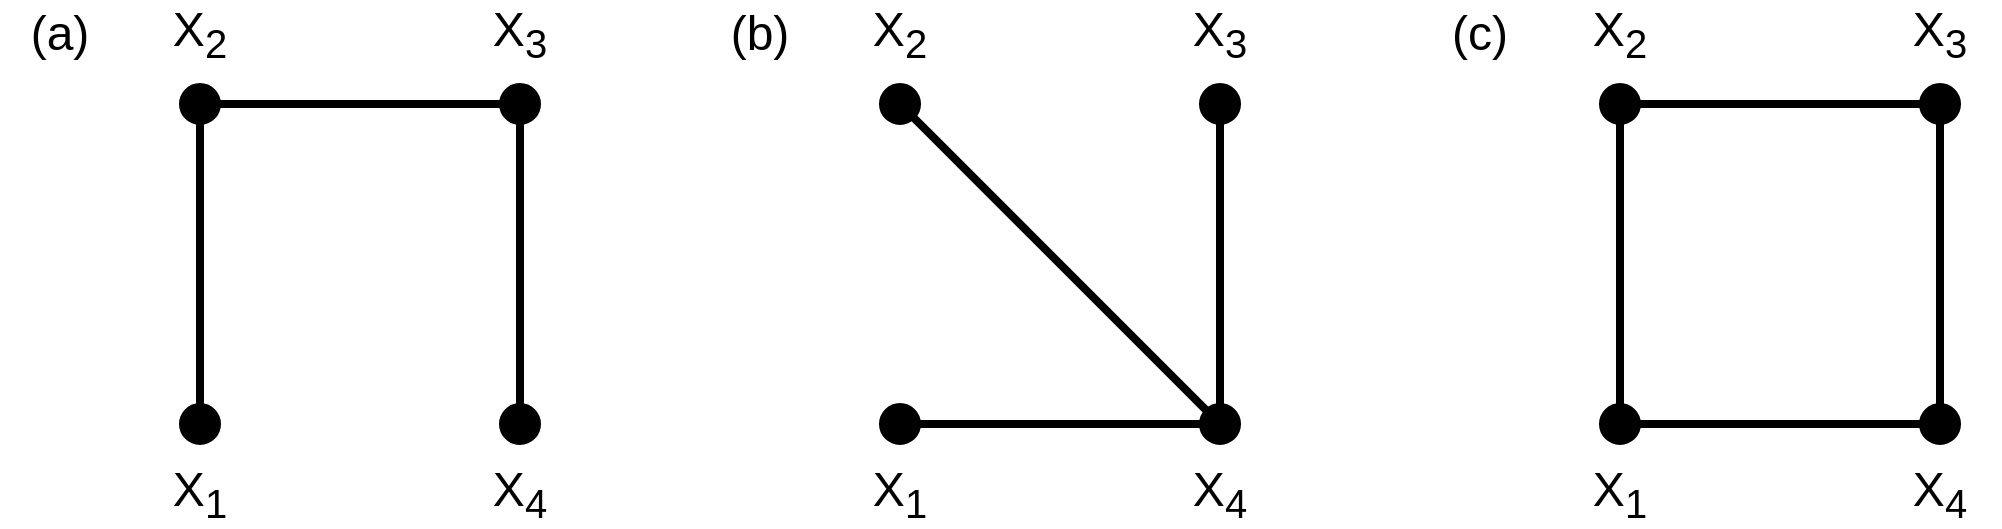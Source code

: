 <mxfile version="24.7.17">
  <diagram name="Page-1" id="9ws3OG60d8IcmYPNSyHx">
    <mxGraphModel dx="1434" dy="870" grid="1" gridSize="10" guides="1" tooltips="1" connect="1" arrows="1" fold="1" page="1" pageScale="1" pageWidth="827" pageHeight="1169" math="0" shadow="0">
      <root>
        <mxCell id="0" />
        <mxCell id="1" parent="0" />
        <mxCell id="9E_pVvgxMgqQgSAn5JMx-1" value="" style="ellipse;whiteSpace=wrap;html=1;fillColor=#000000;" vertex="1" parent="1">
          <mxGeometry x="150" y="310" width="20" height="20" as="geometry" />
        </mxCell>
        <mxCell id="9E_pVvgxMgqQgSAn5JMx-11" style="edgeStyle=orthogonalEdgeStyle;rounded=0;orthogonalLoop=1;jettySize=auto;html=1;exitX=0.5;exitY=1;exitDx=0;exitDy=0;" edge="1" parent="1" source="9E_pVvgxMgqQgSAn5JMx-2">
          <mxGeometry relative="1" as="geometry">
            <mxPoint x="320" y="160" as="targetPoint" />
          </mxGeometry>
        </mxCell>
        <mxCell id="9E_pVvgxMgqQgSAn5JMx-2" value="" style="ellipse;whiteSpace=wrap;html=1;fillColor=#000000;" vertex="1" parent="1">
          <mxGeometry x="310" y="150" width="20" height="20" as="geometry" />
        </mxCell>
        <mxCell id="9E_pVvgxMgqQgSAn5JMx-3" value="" style="ellipse;whiteSpace=wrap;html=1;fillColor=#000000;" vertex="1" parent="1">
          <mxGeometry x="150" y="150" width="20" height="20" as="geometry" />
        </mxCell>
        <mxCell id="9E_pVvgxMgqQgSAn5JMx-4" value="" style="endArrow=none;html=1;rounded=0;exitX=0.5;exitY=0;exitDx=0;exitDy=0;strokeWidth=4;" edge="1" parent="1" source="9E_pVvgxMgqQgSAn5JMx-1" target="9E_pVvgxMgqQgSAn5JMx-3">
          <mxGeometry width="50" height="50" relative="1" as="geometry">
            <mxPoint x="390" y="470" as="sourcePoint" />
            <mxPoint x="440" y="420" as="targetPoint" />
          </mxGeometry>
        </mxCell>
        <mxCell id="9E_pVvgxMgqQgSAn5JMx-5" value="" style="endArrow=none;html=1;rounded=0;exitX=0;exitY=0.5;exitDx=0;exitDy=0;strokeWidth=4;entryX=1;entryY=0.5;entryDx=0;entryDy=0;" edge="1" parent="1" source="9E_pVvgxMgqQgSAn5JMx-2" target="9E_pVvgxMgqQgSAn5JMx-3">
          <mxGeometry width="50" height="50" relative="1" as="geometry">
            <mxPoint x="137" y="323" as="sourcePoint" />
            <mxPoint x="225" y="179" as="targetPoint" />
          </mxGeometry>
        </mxCell>
        <mxCell id="9E_pVvgxMgqQgSAn5JMx-6" value="&lt;font style=&quot;font-size: 24px;&quot;&gt;X&lt;sub&gt;1&lt;/sub&gt;&lt;/font&gt;" style="text;html=1;align=center;verticalAlign=middle;whiteSpace=wrap;rounded=0;" vertex="1" parent="1">
          <mxGeometry x="130" y="340" width="60" height="30" as="geometry" />
        </mxCell>
        <mxCell id="9E_pVvgxMgqQgSAn5JMx-7" value="&lt;font style=&quot;font-size: 24px;&quot;&gt;X&lt;sub&gt;2&lt;/sub&gt;&lt;/font&gt;" style="text;html=1;align=center;verticalAlign=middle;whiteSpace=wrap;rounded=0;" vertex="1" parent="1">
          <mxGeometry x="130" y="110" width="60" height="30" as="geometry" />
        </mxCell>
        <mxCell id="9E_pVvgxMgqQgSAn5JMx-8" value="&lt;font style=&quot;font-size: 24px;&quot;&gt;X&lt;sub&gt;3&lt;/sub&gt;&lt;/font&gt;" style="text;html=1;align=center;verticalAlign=middle;whiteSpace=wrap;rounded=0;" vertex="1" parent="1">
          <mxGeometry x="290" y="110" width="60" height="30" as="geometry" />
        </mxCell>
        <mxCell id="9E_pVvgxMgqQgSAn5JMx-9" value="&lt;span style=&quot;font-size: 24px;&quot;&gt;(a)&lt;/span&gt;" style="text;html=1;align=center;verticalAlign=middle;whiteSpace=wrap;rounded=0;" vertex="1" parent="1">
          <mxGeometry x="60" y="110" width="60" height="30" as="geometry" />
        </mxCell>
        <mxCell id="9E_pVvgxMgqQgSAn5JMx-14" value="" style="ellipse;whiteSpace=wrap;html=1;fillColor=#000000;" vertex="1" parent="1">
          <mxGeometry x="310" y="310" width="20" height="20" as="geometry" />
        </mxCell>
        <mxCell id="9E_pVvgxMgqQgSAn5JMx-15" value="&lt;font style=&quot;font-size: 24px;&quot;&gt;X&lt;sub&gt;4&lt;/sub&gt;&lt;/font&gt;" style="text;html=1;align=center;verticalAlign=middle;whiteSpace=wrap;rounded=0;" vertex="1" parent="1">
          <mxGeometry x="290" y="340" width="60" height="30" as="geometry" />
        </mxCell>
        <mxCell id="9E_pVvgxMgqQgSAn5JMx-18" value="" style="endArrow=none;html=1;rounded=0;exitX=0.5;exitY=0;exitDx=0;exitDy=0;strokeWidth=4;entryX=0.5;entryY=1;entryDx=0;entryDy=0;" edge="1" parent="1" source="9E_pVvgxMgqQgSAn5JMx-14" target="9E_pVvgxMgqQgSAn5JMx-2">
          <mxGeometry width="50" height="50" relative="1" as="geometry">
            <mxPoint x="170" y="320" as="sourcePoint" />
            <mxPoint x="170" y="180" as="targetPoint" />
          </mxGeometry>
        </mxCell>
        <mxCell id="9E_pVvgxMgqQgSAn5JMx-19" value="" style="ellipse;whiteSpace=wrap;html=1;fillColor=#000000;" vertex="1" parent="1">
          <mxGeometry x="500" y="310" width="20" height="20" as="geometry" />
        </mxCell>
        <mxCell id="9E_pVvgxMgqQgSAn5JMx-20" style="edgeStyle=orthogonalEdgeStyle;rounded=0;orthogonalLoop=1;jettySize=auto;html=1;exitX=0.5;exitY=1;exitDx=0;exitDy=0;" edge="1" parent="1" source="9E_pVvgxMgqQgSAn5JMx-21">
          <mxGeometry relative="1" as="geometry">
            <mxPoint x="670" y="160" as="targetPoint" />
          </mxGeometry>
        </mxCell>
        <mxCell id="9E_pVvgxMgqQgSAn5JMx-21" value="" style="ellipse;whiteSpace=wrap;html=1;fillColor=#000000;" vertex="1" parent="1">
          <mxGeometry x="660" y="150" width="20" height="20" as="geometry" />
        </mxCell>
        <mxCell id="9E_pVvgxMgqQgSAn5JMx-22" value="" style="ellipse;whiteSpace=wrap;html=1;fillColor=#000000;" vertex="1" parent="1">
          <mxGeometry x="500" y="150" width="20" height="20" as="geometry" />
        </mxCell>
        <mxCell id="9E_pVvgxMgqQgSAn5JMx-23" value="" style="endArrow=none;html=1;rounded=0;exitX=1;exitY=0.5;exitDx=0;exitDy=0;strokeWidth=4;entryX=0;entryY=0.5;entryDx=0;entryDy=0;" edge="1" parent="1" source="9E_pVvgxMgqQgSAn5JMx-19" target="9E_pVvgxMgqQgSAn5JMx-29">
          <mxGeometry width="50" height="50" relative="1" as="geometry">
            <mxPoint x="740" y="470" as="sourcePoint" />
            <mxPoint x="790" y="420" as="targetPoint" />
          </mxGeometry>
        </mxCell>
        <mxCell id="9E_pVvgxMgqQgSAn5JMx-24" value="" style="endArrow=none;html=1;rounded=0;exitX=0;exitY=0;exitDx=0;exitDy=0;strokeWidth=4;entryX=1;entryY=1;entryDx=0;entryDy=0;" edge="1" parent="1" source="9E_pVvgxMgqQgSAn5JMx-29" target="9E_pVvgxMgqQgSAn5JMx-22">
          <mxGeometry width="50" height="50" relative="1" as="geometry">
            <mxPoint x="487" y="323" as="sourcePoint" />
            <mxPoint x="575" y="179" as="targetPoint" />
          </mxGeometry>
        </mxCell>
        <mxCell id="9E_pVvgxMgqQgSAn5JMx-25" value="&lt;font style=&quot;font-size: 24px;&quot;&gt;X&lt;sub&gt;1&lt;/sub&gt;&lt;/font&gt;" style="text;html=1;align=center;verticalAlign=middle;whiteSpace=wrap;rounded=0;" vertex="1" parent="1">
          <mxGeometry x="480" y="340" width="60" height="30" as="geometry" />
        </mxCell>
        <mxCell id="9E_pVvgxMgqQgSAn5JMx-26" value="&lt;font style=&quot;font-size: 24px;&quot;&gt;X&lt;sub&gt;2&lt;/sub&gt;&lt;/font&gt;" style="text;html=1;align=center;verticalAlign=middle;whiteSpace=wrap;rounded=0;" vertex="1" parent="1">
          <mxGeometry x="480" y="110" width="60" height="30" as="geometry" />
        </mxCell>
        <mxCell id="9E_pVvgxMgqQgSAn5JMx-27" value="&lt;font style=&quot;font-size: 24px;&quot;&gt;X&lt;sub&gt;3&lt;/sub&gt;&lt;/font&gt;" style="text;html=1;align=center;verticalAlign=middle;whiteSpace=wrap;rounded=0;" vertex="1" parent="1">
          <mxGeometry x="640" y="110" width="60" height="30" as="geometry" />
        </mxCell>
        <mxCell id="9E_pVvgxMgqQgSAn5JMx-28" value="&lt;span style=&quot;font-size: 24px;&quot;&gt;(b)&lt;/span&gt;" style="text;html=1;align=center;verticalAlign=middle;whiteSpace=wrap;rounded=0;" vertex="1" parent="1">
          <mxGeometry x="410" y="110" width="60" height="30" as="geometry" />
        </mxCell>
        <mxCell id="9E_pVvgxMgqQgSAn5JMx-29" value="" style="ellipse;whiteSpace=wrap;html=1;fillColor=#000000;" vertex="1" parent="1">
          <mxGeometry x="660" y="310" width="20" height="20" as="geometry" />
        </mxCell>
        <mxCell id="9E_pVvgxMgqQgSAn5JMx-30" value="&lt;font style=&quot;font-size: 24px;&quot;&gt;X&lt;sub&gt;4&lt;/sub&gt;&lt;/font&gt;" style="text;html=1;align=center;verticalAlign=middle;whiteSpace=wrap;rounded=0;" vertex="1" parent="1">
          <mxGeometry x="640" y="340" width="60" height="30" as="geometry" />
        </mxCell>
        <mxCell id="9E_pVvgxMgqQgSAn5JMx-31" value="" style="endArrow=none;html=1;rounded=0;exitX=0.5;exitY=0;exitDx=0;exitDy=0;strokeWidth=4;entryX=0.5;entryY=1;entryDx=0;entryDy=0;" edge="1" parent="1" source="9E_pVvgxMgqQgSAn5JMx-29" target="9E_pVvgxMgqQgSAn5JMx-21">
          <mxGeometry width="50" height="50" relative="1" as="geometry">
            <mxPoint x="520" y="320" as="sourcePoint" />
            <mxPoint x="520" y="180" as="targetPoint" />
          </mxGeometry>
        </mxCell>
        <mxCell id="9E_pVvgxMgqQgSAn5JMx-32" value="" style="ellipse;whiteSpace=wrap;html=1;fillColor=#000000;" vertex="1" parent="1">
          <mxGeometry x="860" y="310" width="20" height="20" as="geometry" />
        </mxCell>
        <mxCell id="9E_pVvgxMgqQgSAn5JMx-33" style="edgeStyle=orthogonalEdgeStyle;rounded=0;orthogonalLoop=1;jettySize=auto;html=1;exitX=0.5;exitY=1;exitDx=0;exitDy=0;" edge="1" parent="1" source="9E_pVvgxMgqQgSAn5JMx-34">
          <mxGeometry relative="1" as="geometry">
            <mxPoint x="1030" y="160" as="targetPoint" />
          </mxGeometry>
        </mxCell>
        <mxCell id="9E_pVvgxMgqQgSAn5JMx-34" value="" style="ellipse;whiteSpace=wrap;html=1;fillColor=#000000;" vertex="1" parent="1">
          <mxGeometry x="1020" y="150" width="20" height="20" as="geometry" />
        </mxCell>
        <mxCell id="9E_pVvgxMgqQgSAn5JMx-35" value="" style="ellipse;whiteSpace=wrap;html=1;fillColor=#000000;" vertex="1" parent="1">
          <mxGeometry x="860" y="150" width="20" height="20" as="geometry" />
        </mxCell>
        <mxCell id="9E_pVvgxMgqQgSAn5JMx-36" value="" style="endArrow=none;html=1;rounded=0;exitX=0.5;exitY=0;exitDx=0;exitDy=0;strokeWidth=4;" edge="1" parent="1" source="9E_pVvgxMgqQgSAn5JMx-32" target="9E_pVvgxMgqQgSAn5JMx-35">
          <mxGeometry width="50" height="50" relative="1" as="geometry">
            <mxPoint x="1100" y="470" as="sourcePoint" />
            <mxPoint x="1150" y="420" as="targetPoint" />
          </mxGeometry>
        </mxCell>
        <mxCell id="9E_pVvgxMgqQgSAn5JMx-37" value="" style="endArrow=none;html=1;rounded=0;exitX=0;exitY=0.5;exitDx=0;exitDy=0;strokeWidth=4;entryX=1;entryY=0.5;entryDx=0;entryDy=0;" edge="1" parent="1" source="9E_pVvgxMgqQgSAn5JMx-34" target="9E_pVvgxMgqQgSAn5JMx-35">
          <mxGeometry width="50" height="50" relative="1" as="geometry">
            <mxPoint x="847" y="323" as="sourcePoint" />
            <mxPoint x="935" y="179" as="targetPoint" />
          </mxGeometry>
        </mxCell>
        <mxCell id="9E_pVvgxMgqQgSAn5JMx-38" value="&lt;font style=&quot;font-size: 24px;&quot;&gt;X&lt;sub&gt;1&lt;/sub&gt;&lt;/font&gt;" style="text;html=1;align=center;verticalAlign=middle;whiteSpace=wrap;rounded=0;" vertex="1" parent="1">
          <mxGeometry x="840" y="340" width="60" height="30" as="geometry" />
        </mxCell>
        <mxCell id="9E_pVvgxMgqQgSAn5JMx-39" value="&lt;font style=&quot;font-size: 24px;&quot;&gt;X&lt;sub&gt;2&lt;/sub&gt;&lt;/font&gt;" style="text;html=1;align=center;verticalAlign=middle;whiteSpace=wrap;rounded=0;" vertex="1" parent="1">
          <mxGeometry x="840" y="110" width="60" height="30" as="geometry" />
        </mxCell>
        <mxCell id="9E_pVvgxMgqQgSAn5JMx-40" value="&lt;font style=&quot;font-size: 24px;&quot;&gt;X&lt;sub&gt;3&lt;/sub&gt;&lt;/font&gt;" style="text;html=1;align=center;verticalAlign=middle;whiteSpace=wrap;rounded=0;" vertex="1" parent="1">
          <mxGeometry x="1000" y="110" width="60" height="30" as="geometry" />
        </mxCell>
        <mxCell id="9E_pVvgxMgqQgSAn5JMx-41" value="&lt;span style=&quot;font-size: 24px;&quot;&gt;(c)&lt;/span&gt;" style="text;html=1;align=center;verticalAlign=middle;whiteSpace=wrap;rounded=0;" vertex="1" parent="1">
          <mxGeometry x="770" y="110" width="60" height="30" as="geometry" />
        </mxCell>
        <mxCell id="9E_pVvgxMgqQgSAn5JMx-42" value="" style="ellipse;whiteSpace=wrap;html=1;fillColor=#000000;" vertex="1" parent="1">
          <mxGeometry x="1020" y="310" width="20" height="20" as="geometry" />
        </mxCell>
        <mxCell id="9E_pVvgxMgqQgSAn5JMx-43" value="&lt;font style=&quot;font-size: 24px;&quot;&gt;X&lt;sub&gt;4&lt;/sub&gt;&lt;/font&gt;" style="text;html=1;align=center;verticalAlign=middle;whiteSpace=wrap;rounded=0;" vertex="1" parent="1">
          <mxGeometry x="1000" y="340" width="60" height="30" as="geometry" />
        </mxCell>
        <mxCell id="9E_pVvgxMgqQgSAn5JMx-44" value="" style="endArrow=none;html=1;rounded=0;exitX=0.5;exitY=0;exitDx=0;exitDy=0;strokeWidth=4;entryX=0.5;entryY=1;entryDx=0;entryDy=0;" edge="1" parent="1" source="9E_pVvgxMgqQgSAn5JMx-42" target="9E_pVvgxMgqQgSAn5JMx-34">
          <mxGeometry width="50" height="50" relative="1" as="geometry">
            <mxPoint x="880" y="320" as="sourcePoint" />
            <mxPoint x="880" y="180" as="targetPoint" />
          </mxGeometry>
        </mxCell>
        <mxCell id="9E_pVvgxMgqQgSAn5JMx-45" value="" style="endArrow=none;html=1;rounded=0;exitX=0;exitY=0.5;exitDx=0;exitDy=0;strokeWidth=4;entryX=1;entryY=0.5;entryDx=0;entryDy=0;" edge="1" parent="1" source="9E_pVvgxMgqQgSAn5JMx-42" target="9E_pVvgxMgqQgSAn5JMx-32">
          <mxGeometry width="50" height="50" relative="1" as="geometry">
            <mxPoint x="1030" y="170" as="sourcePoint" />
            <mxPoint x="890" y="170" as="targetPoint" />
          </mxGeometry>
        </mxCell>
      </root>
    </mxGraphModel>
  </diagram>
</mxfile>
